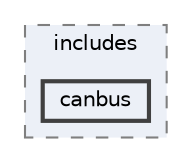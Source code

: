 digraph "apps/cluster/includes/canbus"
{
 // LATEX_PDF_SIZE
  bgcolor="transparent";
  edge [fontname=Helvetica,fontsize=10,labelfontname=Helvetica,labelfontsize=10];
  node [fontname=Helvetica,fontsize=10,shape=box,height=0.2,width=0.4];
  compound=true
  subgraph clusterdir_2a4f0eb436765d0e1bfbb2d23c4680c4 {
    graph [ bgcolor="#ecf0f7", pencolor="grey50", label="includes", fontname=Helvetica,fontsize=10 style="filled,dashed", URL="dir_2a4f0eb436765d0e1bfbb2d23c4680c4.html",tooltip=""]
  dir_1409ce76e687f9c479103716ce54abef [label="canbus", fillcolor="#ecf0f7", color="grey25", style="filled,bold", URL="dir_1409ce76e687f9c479103716ce54abef.html",tooltip=""];
  }
}
